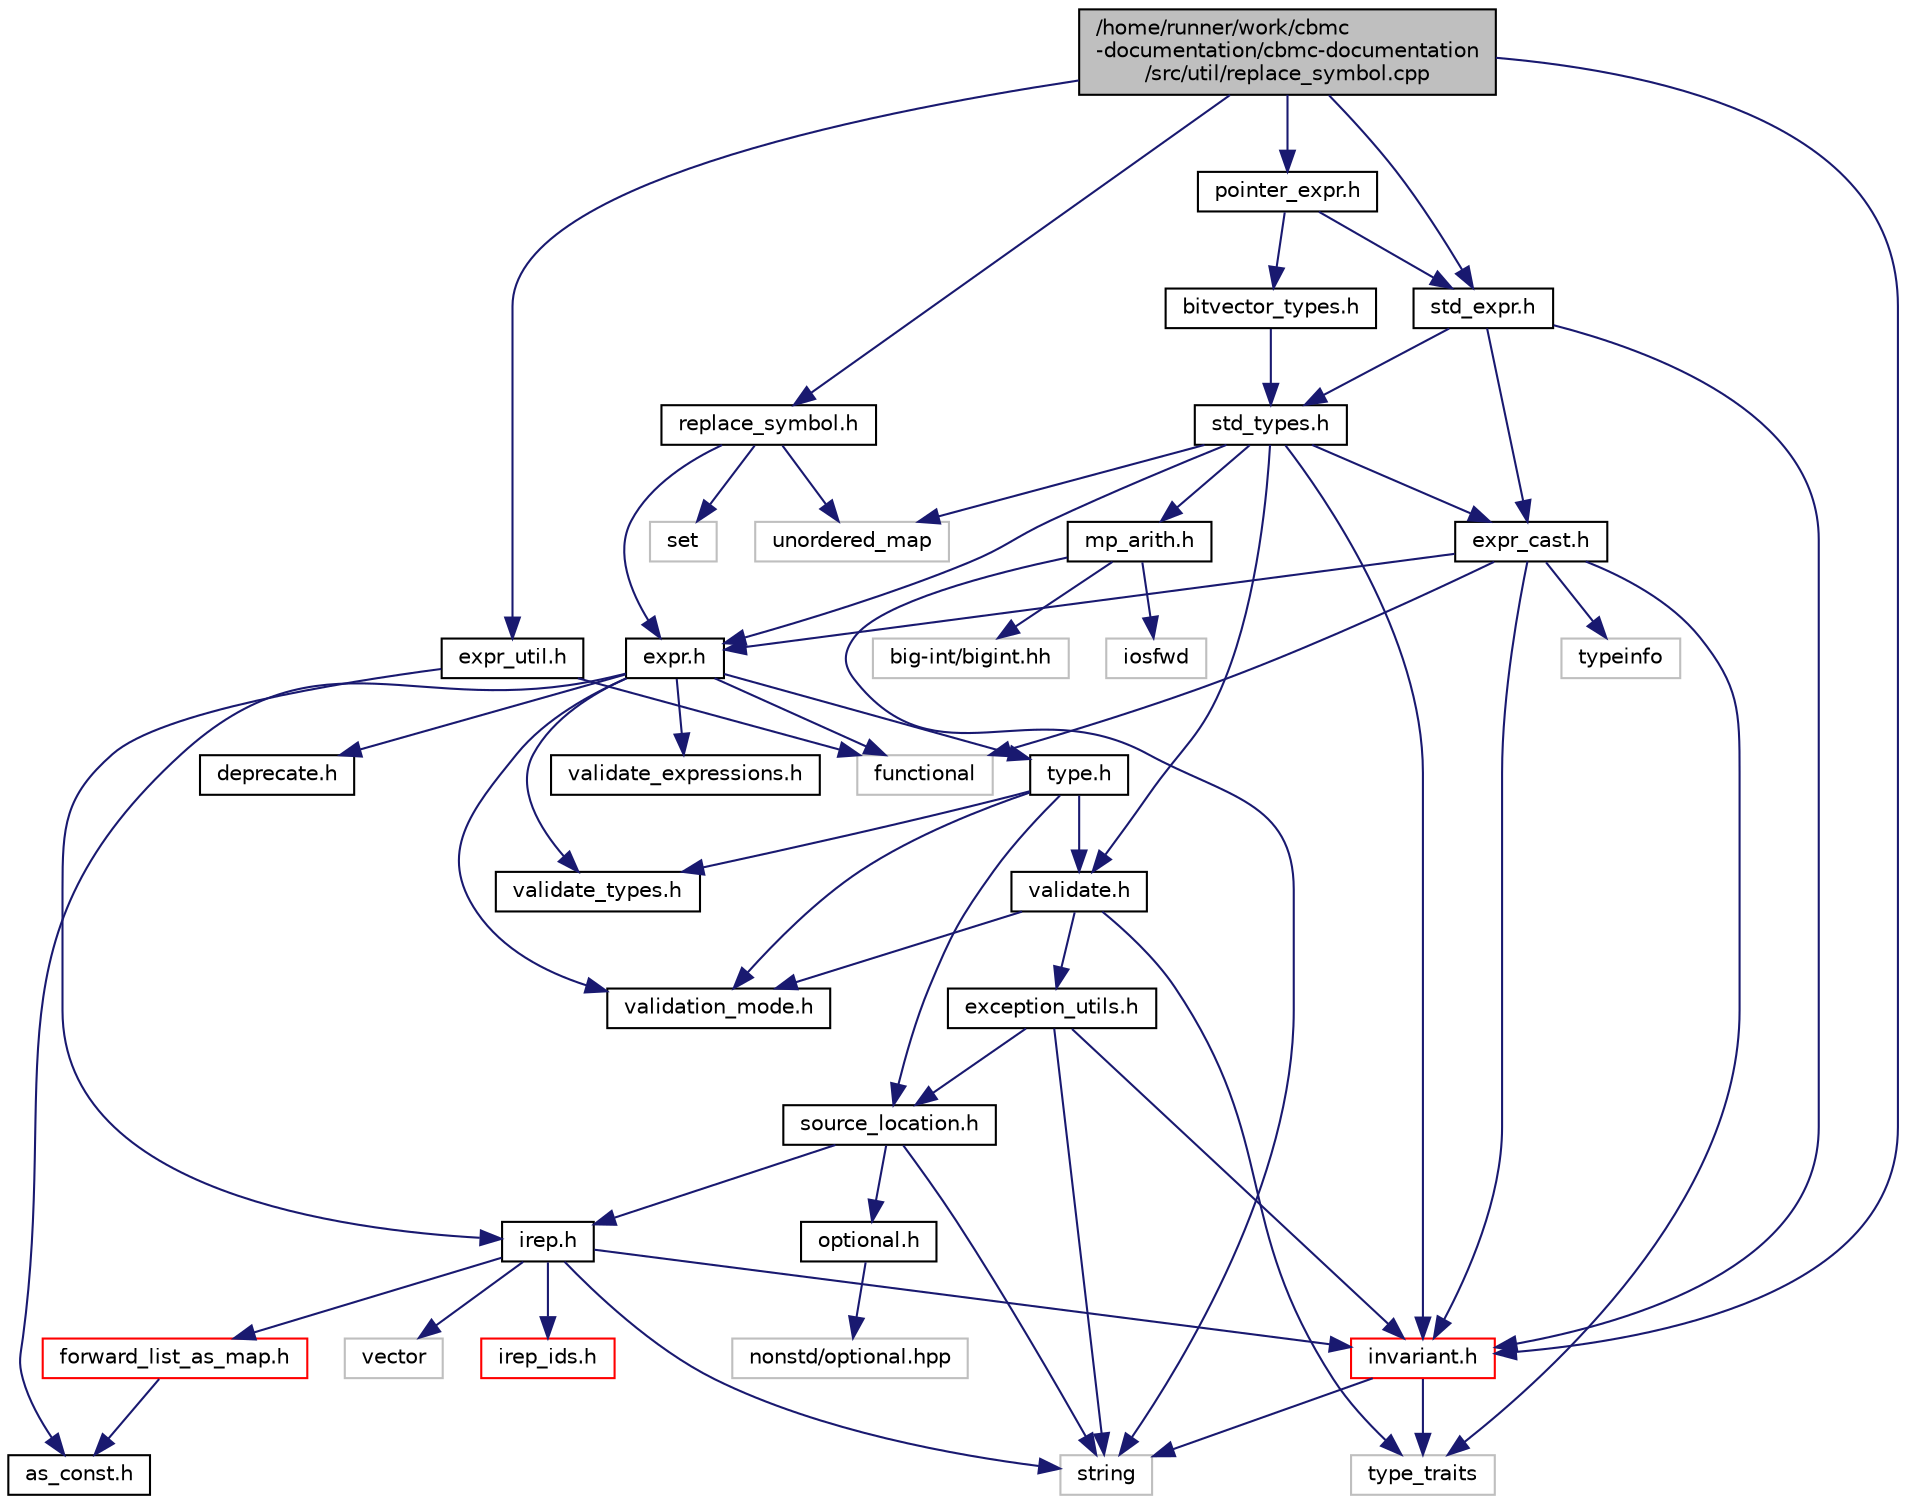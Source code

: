 digraph "/home/runner/work/cbmc-documentation/cbmc-documentation/src/util/replace_symbol.cpp"
{
 // LATEX_PDF_SIZE
  bgcolor="transparent";
  edge [fontname="Helvetica",fontsize="10",labelfontname="Helvetica",labelfontsize="10"];
  node [fontname="Helvetica",fontsize="10",shape=record];
  Node1 [label="/home/runner/work/cbmc\l-documentation/cbmc-documentation\l/src/util/replace_symbol.cpp",height=0.2,width=0.4,color="black", fillcolor="grey75", style="filled", fontcolor="black",tooltip=" "];
  Node1 -> Node2 [color="midnightblue",fontsize="10",style="solid",fontname="Helvetica"];
  Node2 [label="replace_symbol.h",height=0.2,width=0.4,color="black",URL="$replace__symbol_8h.html",tooltip=" "];
  Node2 -> Node3 [color="midnightblue",fontsize="10",style="solid",fontname="Helvetica"];
  Node3 [label="expr.h",height=0.2,width=0.4,color="black",URL="$expr_8h.html",tooltip=" "];
  Node3 -> Node4 [color="midnightblue",fontsize="10",style="solid",fontname="Helvetica"];
  Node4 [label="as_const.h",height=0.2,width=0.4,color="black",URL="$as__const_8h.html",tooltip=" "];
  Node3 -> Node5 [color="midnightblue",fontsize="10",style="solid",fontname="Helvetica"];
  Node5 [label="deprecate.h",height=0.2,width=0.4,color="black",URL="$deprecate_8h.html",tooltip=" "];
  Node3 -> Node6 [color="midnightblue",fontsize="10",style="solid",fontname="Helvetica"];
  Node6 [label="type.h",height=0.2,width=0.4,color="black",URL="$type_8h.html",tooltip=" "];
  Node6 -> Node7 [color="midnightblue",fontsize="10",style="solid",fontname="Helvetica"];
  Node7 [label="source_location.h",height=0.2,width=0.4,color="black",URL="$source__location_8h.html",tooltip=" "];
  Node7 -> Node8 [color="midnightblue",fontsize="10",style="solid",fontname="Helvetica"];
  Node8 [label="irep.h",height=0.2,width=0.4,color="black",URL="$irep_8h.html",tooltip=" "];
  Node8 -> Node9 [color="midnightblue",fontsize="10",style="solid",fontname="Helvetica"];
  Node9 [label="string",height=0.2,width=0.4,color="grey75",tooltip=" "];
  Node8 -> Node10 [color="midnightblue",fontsize="10",style="solid",fontname="Helvetica"];
  Node10 [label="vector",height=0.2,width=0.4,color="grey75",tooltip=" "];
  Node8 -> Node11 [color="midnightblue",fontsize="10",style="solid",fontname="Helvetica"];
  Node11 [label="invariant.h",height=0.2,width=0.4,color="red",URL="$src_2util_2invariant_8h.html",tooltip=" "];
  Node11 -> Node9 [color="midnightblue",fontsize="10",style="solid",fontname="Helvetica"];
  Node11 -> Node14 [color="midnightblue",fontsize="10",style="solid",fontname="Helvetica"];
  Node14 [label="type_traits",height=0.2,width=0.4,color="grey75",tooltip=" "];
  Node8 -> Node15 [color="midnightblue",fontsize="10",style="solid",fontname="Helvetica"];
  Node15 [label="irep_ids.h",height=0.2,width=0.4,color="red",URL="$irep__ids_8h.html",tooltip=" "];
  Node8 -> Node26 [color="midnightblue",fontsize="10",style="solid",fontname="Helvetica"];
  Node26 [label="forward_list_as_map.h",height=0.2,width=0.4,color="red",URL="$forward__list__as__map_8h.html",tooltip=" "];
  Node26 -> Node4 [color="midnightblue",fontsize="10",style="solid",fontname="Helvetica"];
  Node7 -> Node30 [color="midnightblue",fontsize="10",style="solid",fontname="Helvetica"];
  Node30 [label="optional.h",height=0.2,width=0.4,color="black",URL="$optional_8h.html",tooltip=" "];
  Node30 -> Node31 [color="midnightblue",fontsize="10",style="solid",fontname="Helvetica"];
  Node31 [label="nonstd/optional.hpp",height=0.2,width=0.4,color="grey75",tooltip=" "];
  Node7 -> Node9 [color="midnightblue",fontsize="10",style="solid",fontname="Helvetica"];
  Node6 -> Node32 [color="midnightblue",fontsize="10",style="solid",fontname="Helvetica"];
  Node32 [label="validate.h",height=0.2,width=0.4,color="black",URL="$validate_8h.html",tooltip=" "];
  Node32 -> Node14 [color="midnightblue",fontsize="10",style="solid",fontname="Helvetica"];
  Node32 -> Node33 [color="midnightblue",fontsize="10",style="solid",fontname="Helvetica"];
  Node33 [label="exception_utils.h",height=0.2,width=0.4,color="black",URL="$exception__utils_8h.html",tooltip=" "];
  Node33 -> Node9 [color="midnightblue",fontsize="10",style="solid",fontname="Helvetica"];
  Node33 -> Node11 [color="midnightblue",fontsize="10",style="solid",fontname="Helvetica"];
  Node33 -> Node7 [color="midnightblue",fontsize="10",style="solid",fontname="Helvetica"];
  Node32 -> Node34 [color="midnightblue",fontsize="10",style="solid",fontname="Helvetica"];
  Node34 [label="validation_mode.h",height=0.2,width=0.4,color="black",URL="$validation__mode_8h.html",tooltip=" "];
  Node6 -> Node35 [color="midnightblue",fontsize="10",style="solid",fontname="Helvetica"];
  Node35 [label="validate_types.h",height=0.2,width=0.4,color="black",URL="$validate__types_8h.html",tooltip=" "];
  Node6 -> Node34 [color="midnightblue",fontsize="10",style="solid",fontname="Helvetica"];
  Node3 -> Node36 [color="midnightblue",fontsize="10",style="solid",fontname="Helvetica"];
  Node36 [label="validate_expressions.h",height=0.2,width=0.4,color="black",URL="$validate__expressions_8h.html",tooltip=" "];
  Node3 -> Node35 [color="midnightblue",fontsize="10",style="solid",fontname="Helvetica"];
  Node3 -> Node34 [color="midnightblue",fontsize="10",style="solid",fontname="Helvetica"];
  Node3 -> Node37 [color="midnightblue",fontsize="10",style="solid",fontname="Helvetica"];
  Node37 [label="functional",height=0.2,width=0.4,color="grey75",tooltip=" "];
  Node2 -> Node38 [color="midnightblue",fontsize="10",style="solid",fontname="Helvetica"];
  Node38 [label="set",height=0.2,width=0.4,color="grey75",tooltip=" "];
  Node2 -> Node22 [color="midnightblue",fontsize="10",style="solid",fontname="Helvetica"];
  Node22 [label="unordered_map",height=0.2,width=0.4,color="grey75",tooltip=" "];
  Node1 -> Node39 [color="midnightblue",fontsize="10",style="solid",fontname="Helvetica"];
  Node39 [label="expr_util.h",height=0.2,width=0.4,color="black",URL="$expr__util_8h.html",tooltip="Deprecated expression utility functions."];
  Node39 -> Node8 [color="midnightblue",fontsize="10",style="solid",fontname="Helvetica"];
  Node39 -> Node37 [color="midnightblue",fontsize="10",style="solid",fontname="Helvetica"];
  Node1 -> Node11 [color="midnightblue",fontsize="10",style="solid",fontname="Helvetica"];
  Node1 -> Node40 [color="midnightblue",fontsize="10",style="solid",fontname="Helvetica"];
  Node40 [label="pointer_expr.h",height=0.2,width=0.4,color="black",URL="$pointer__expr_8h.html",tooltip=" "];
  Node40 -> Node41 [color="midnightblue",fontsize="10",style="solid",fontname="Helvetica"];
  Node41 [label="bitvector_types.h",height=0.2,width=0.4,color="black",URL="$bitvector__types_8h.html",tooltip=" "];
  Node41 -> Node42 [color="midnightblue",fontsize="10",style="solid",fontname="Helvetica"];
  Node42 [label="std_types.h",height=0.2,width=0.4,color="black",URL="$std__types_8h.html",tooltip=" "];
  Node42 -> Node3 [color="midnightblue",fontsize="10",style="solid",fontname="Helvetica"];
  Node42 -> Node43 [color="midnightblue",fontsize="10",style="solid",fontname="Helvetica"];
  Node43 [label="expr_cast.h",height=0.2,width=0.4,color="black",URL="$expr__cast_8h.html",tooltip="Templated functions to cast to specific exprt-derived classes."];
  Node43 -> Node44 [color="midnightblue",fontsize="10",style="solid",fontname="Helvetica"];
  Node44 [label="typeinfo",height=0.2,width=0.4,color="grey75",tooltip=" "];
  Node43 -> Node14 [color="midnightblue",fontsize="10",style="solid",fontname="Helvetica"];
  Node43 -> Node37 [color="midnightblue",fontsize="10",style="solid",fontname="Helvetica"];
  Node43 -> Node11 [color="midnightblue",fontsize="10",style="solid",fontname="Helvetica"];
  Node43 -> Node3 [color="midnightblue",fontsize="10",style="solid",fontname="Helvetica"];
  Node42 -> Node11 [color="midnightblue",fontsize="10",style="solid",fontname="Helvetica"];
  Node42 -> Node45 [color="midnightblue",fontsize="10",style="solid",fontname="Helvetica"];
  Node45 [label="mp_arith.h",height=0.2,width=0.4,color="black",URL="$mp__arith_8h.html",tooltip=" "];
  Node45 -> Node17 [color="midnightblue",fontsize="10",style="solid",fontname="Helvetica"];
  Node17 [label="iosfwd",height=0.2,width=0.4,color="grey75",tooltip=" "];
  Node45 -> Node9 [color="midnightblue",fontsize="10",style="solid",fontname="Helvetica"];
  Node45 -> Node46 [color="midnightblue",fontsize="10",style="solid",fontname="Helvetica"];
  Node46 [label="big-int/bigint.hh",height=0.2,width=0.4,color="grey75",tooltip=" "];
  Node42 -> Node32 [color="midnightblue",fontsize="10",style="solid",fontname="Helvetica"];
  Node42 -> Node22 [color="midnightblue",fontsize="10",style="solid",fontname="Helvetica"];
  Node40 -> Node47 [color="midnightblue",fontsize="10",style="solid",fontname="Helvetica"];
  Node47 [label="std_expr.h",height=0.2,width=0.4,color="black",URL="$std__expr_8h.html",tooltip=" "];
  Node47 -> Node43 [color="midnightblue",fontsize="10",style="solid",fontname="Helvetica"];
  Node47 -> Node11 [color="midnightblue",fontsize="10",style="solid",fontname="Helvetica"];
  Node47 -> Node42 [color="midnightblue",fontsize="10",style="solid",fontname="Helvetica"];
  Node1 -> Node47 [color="midnightblue",fontsize="10",style="solid",fontname="Helvetica"];
}
